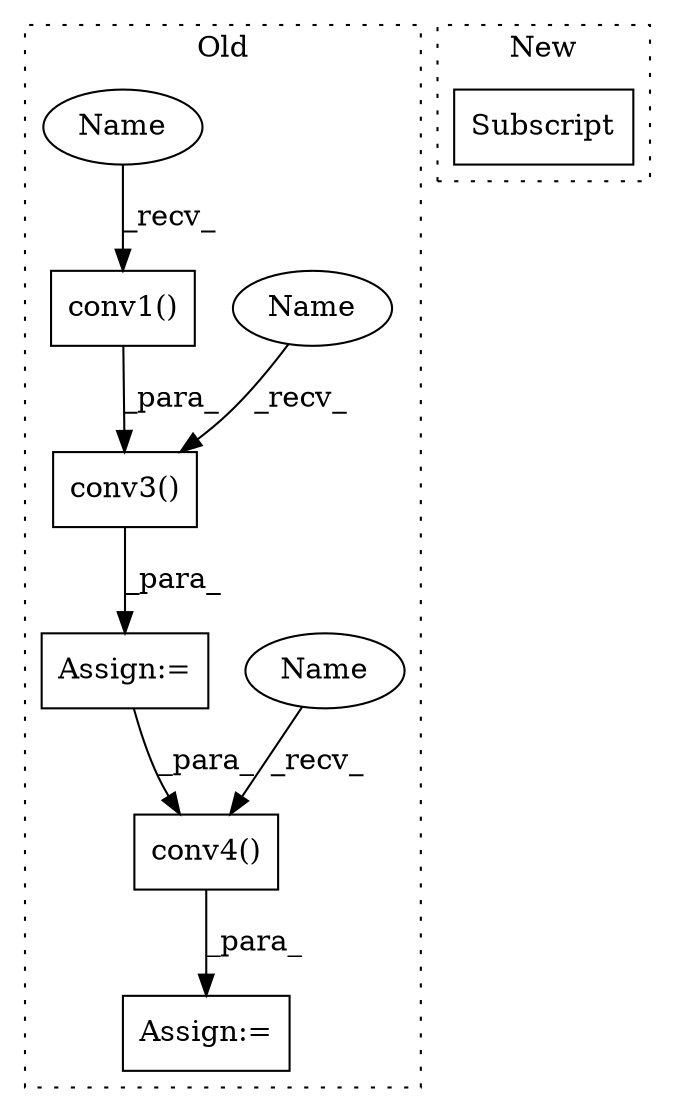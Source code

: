 digraph G {
subgraph cluster0 {
1 [label="conv4()" a="75" s="1838,1850" l="11,1" shape="box"];
3 [label="conv1()" a="75" s="1607,1619" l="11,1" shape="box"];
4 [label="conv3()" a="75" s="1761,1773" l="11,1" shape="box"];
5 [label="Assign:=" a="68" s="2000" l="3" shape="box"];
6 [label="Assign:=" a="68" s="1746" l="3" shape="box"];
7 [label="Name" a="87" s="1761" l="4" shape="ellipse"];
8 [label="Name" a="87" s="1838" l="4" shape="ellipse"];
9 [label="Name" a="87" s="1607" l="4" shape="ellipse"];
label = "Old";
style="dotted";
}
subgraph cluster1 {
2 [label="Subscript" a="63" s="890,0" l="33,0" shape="box"];
label = "New";
style="dotted";
}
1 -> 5 [label="_para_"];
3 -> 4 [label="_para_"];
4 -> 6 [label="_para_"];
6 -> 1 [label="_para_"];
7 -> 4 [label="_recv_"];
8 -> 1 [label="_recv_"];
9 -> 3 [label="_recv_"];
}